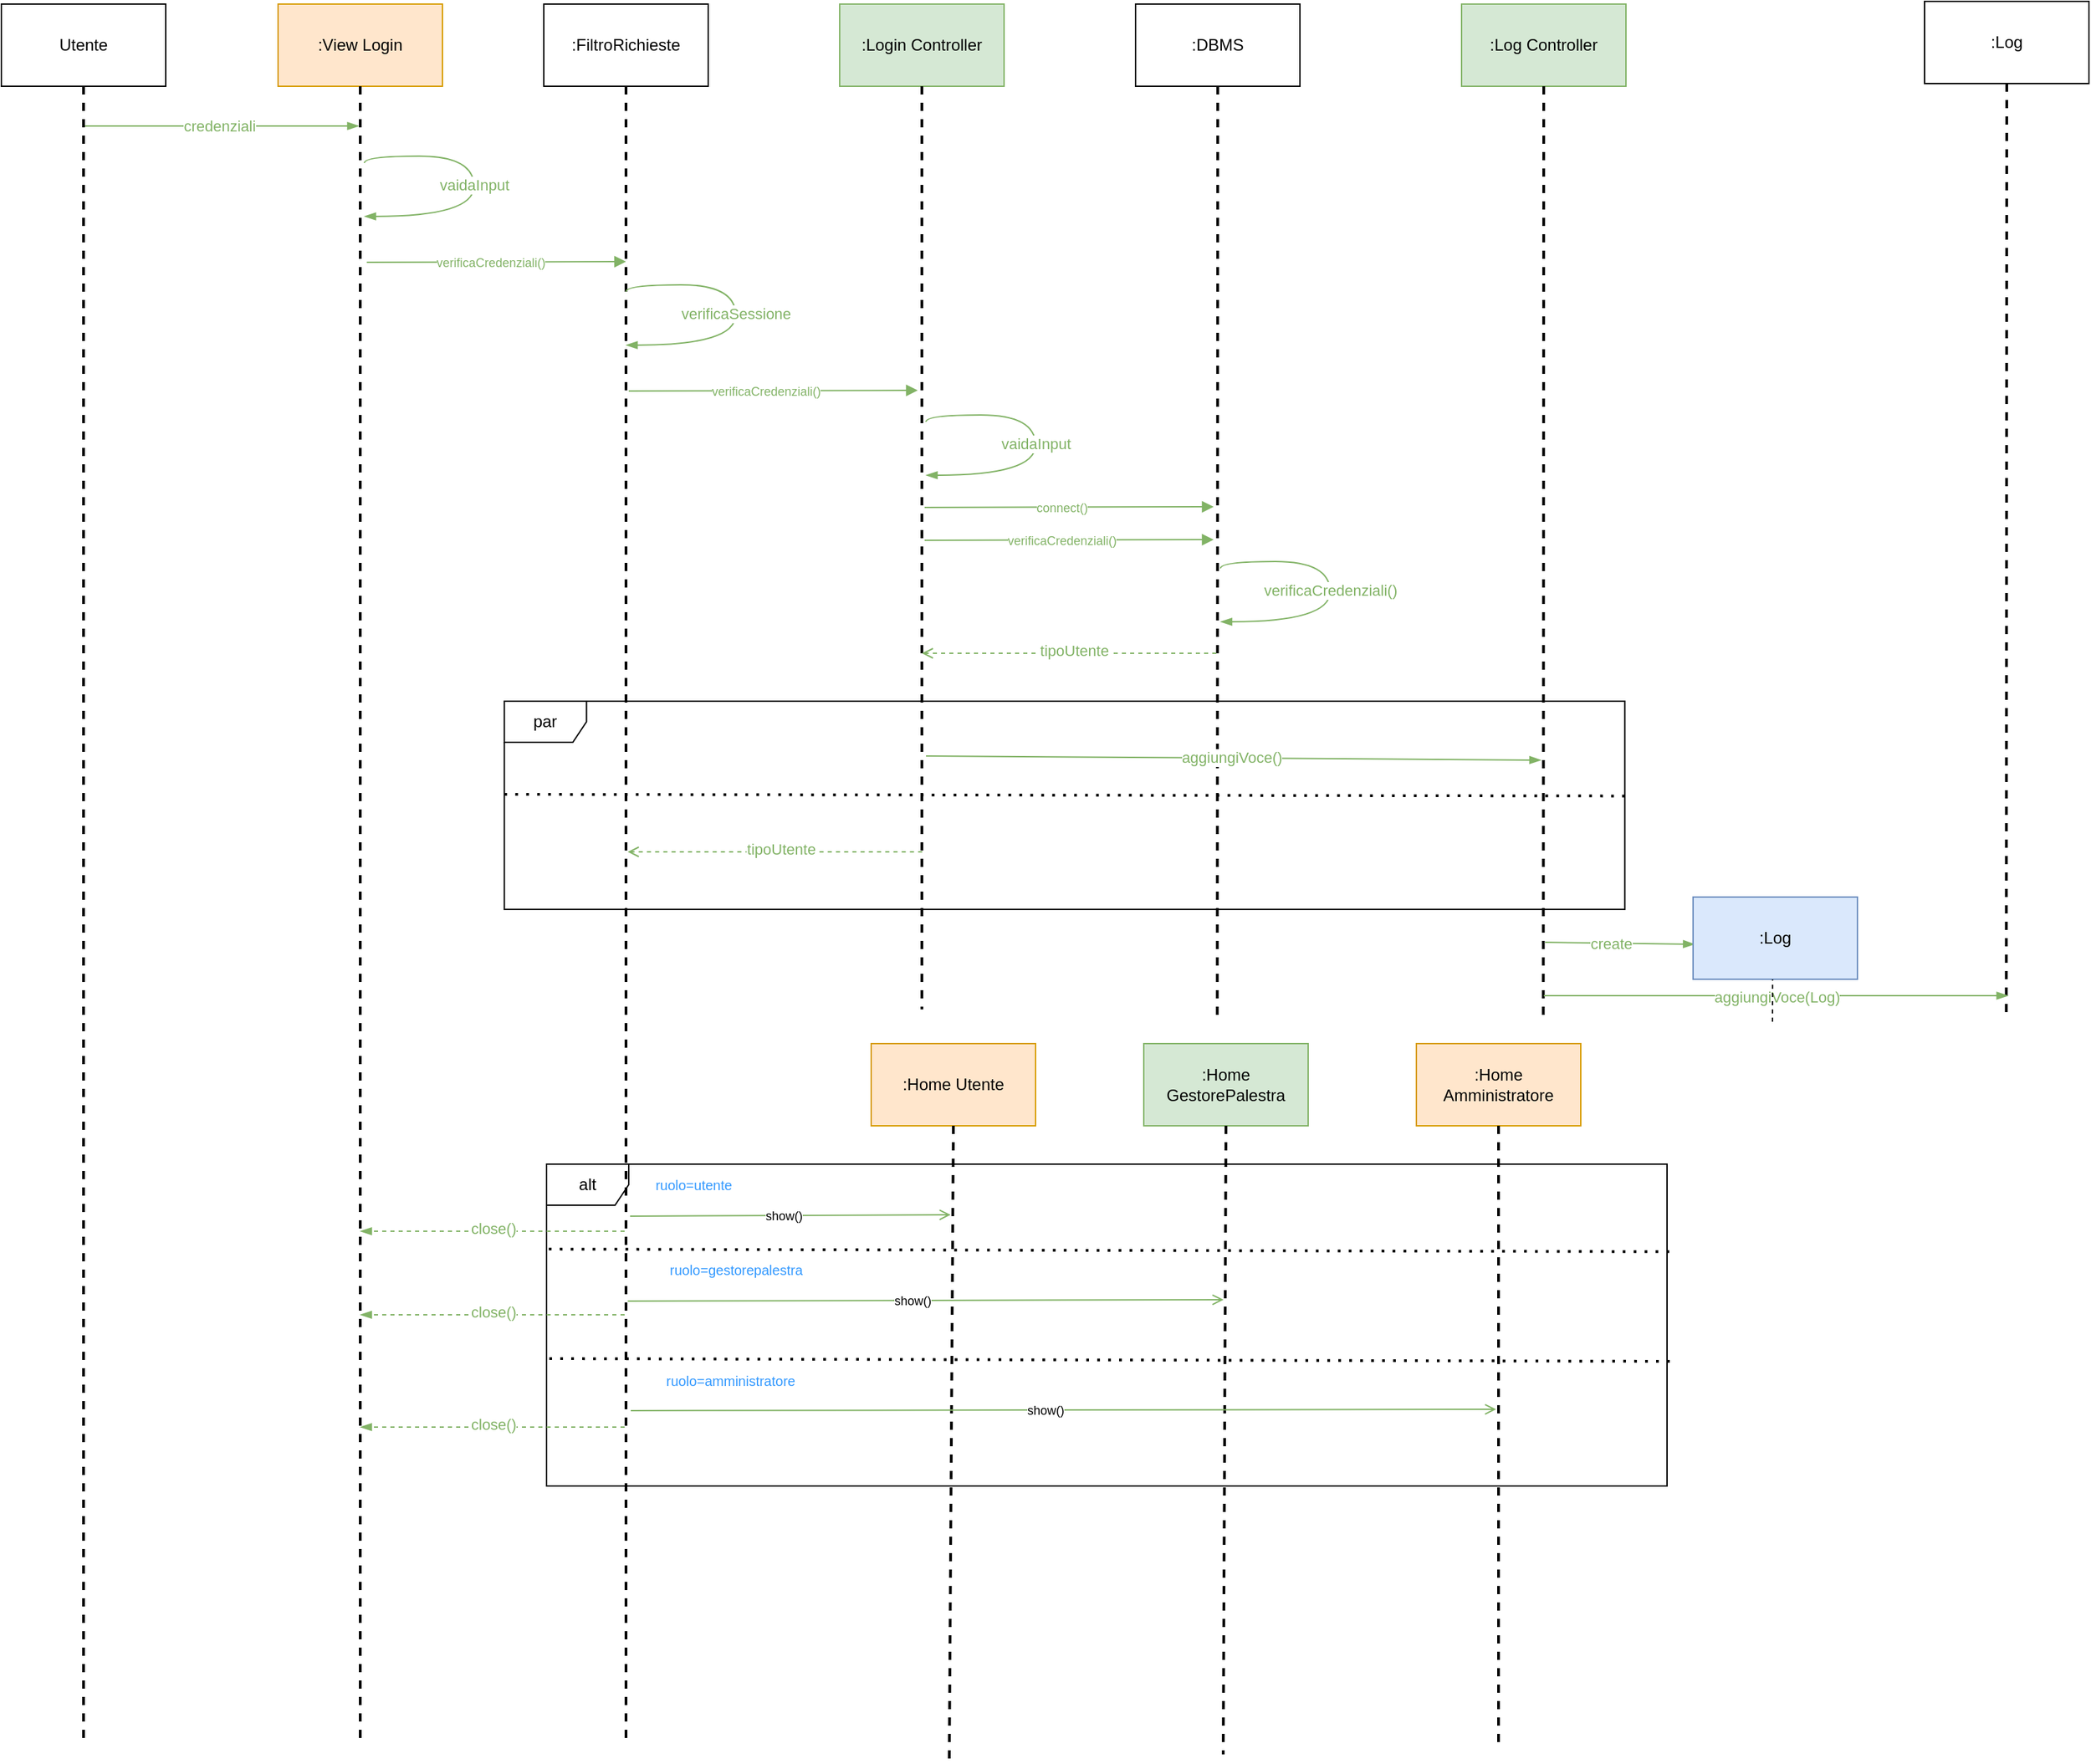 <mxfile version="24.5.4" type="github">
  <diagram name="Page-1" id="EPxynx0UfB42RSRP4SbU">
    <mxGraphModel dx="2422" dy="1177" grid="0" gridSize="10" guides="1" tooltips="1" connect="1" arrows="1" fold="1" page="0" pageScale="1" pageWidth="850" pageHeight="1100" math="0" shadow="0">
      <root>
        <mxCell id="0" />
        <mxCell id="1" parent="0" />
        <mxCell id="0pTQHXL1jcQkz84mhPLr-1" value=":View Login" style="rounded=0;whiteSpace=wrap;html=1;fillColor=#ffe6cc;strokeColor=#d79b00;" parent="1" vertex="1">
          <mxGeometry x="40" y="40" width="120" height="60" as="geometry" />
        </mxCell>
        <mxCell id="0pTQHXL1jcQkz84mhPLr-2" value=":Login Controller" style="rounded=0;whiteSpace=wrap;html=1;fillColor=#d5e8d4;strokeColor=#82b366;" parent="1" vertex="1">
          <mxGeometry x="450" y="40" width="120" height="60" as="geometry" />
        </mxCell>
        <mxCell id="0pTQHXL1jcQkz84mhPLr-3" value="" style="endArrow=none;dashed=1;html=1;strokeWidth=2;rounded=0;exitX=0.5;exitY=1;exitDx=0;exitDy=0;" parent="1" source="0pTQHXL1jcQkz84mhPLr-1" edge="1">
          <mxGeometry width="50" height="50" relative="1" as="geometry">
            <mxPoint x="92" y="148" as="sourcePoint" />
            <mxPoint x="100" y="1307" as="targetPoint" />
          </mxGeometry>
        </mxCell>
        <mxCell id="0pTQHXL1jcQkz84mhPLr-4" value="" style="endArrow=none;dashed=1;html=1;strokeWidth=2;rounded=0;" parent="1" source="0pTQHXL1jcQkz84mhPLr-2" edge="1">
          <mxGeometry width="50" height="50" relative="1" as="geometry">
            <mxPoint x="509.5" y="104" as="sourcePoint" />
            <mxPoint x="510" y="774" as="targetPoint" />
          </mxGeometry>
        </mxCell>
        <mxCell id="0pTQHXL1jcQkz84mhPLr-7" value="" style="endArrow=block;html=1;rounded=0;fillColor=#d5e8d4;strokeColor=#82b366;endFill=1;exitX=0.126;exitY=0.067;exitDx=0;exitDy=0;exitPerimeter=0;" parent="1" edge="1">
          <mxGeometry width="50" height="50" relative="1" as="geometry">
            <mxPoint x="104.763" y="228.476" as="sourcePoint" />
            <mxPoint x="294" y="228" as="targetPoint" />
          </mxGeometry>
        </mxCell>
        <mxCell id="0pTQHXL1jcQkz84mhPLr-8" value="&lt;font color=&quot;#82b366&quot; style=&quot;font-size: 9px;&quot;&gt;verificaCredenziali()&lt;/font&gt;" style="edgeLabel;html=1;align=center;verticalAlign=middle;resizable=0;points=[];" parent="0pTQHXL1jcQkz84mhPLr-7" vertex="1" connectable="0">
          <mxGeometry x="-0.094" y="1" relative="1" as="geometry">
            <mxPoint x="4" as="offset" />
          </mxGeometry>
        </mxCell>
        <mxCell id="0pTQHXL1jcQkz84mhPLr-13" value=":Home Utente" style="rounded=0;whiteSpace=wrap;html=1;fillColor=#ffe6cc;strokeColor=#d79b00;" parent="1" vertex="1">
          <mxGeometry x="473" y="799" width="120" height="60" as="geometry" />
        </mxCell>
        <mxCell id="0pTQHXL1jcQkz84mhPLr-14" value="&lt;div&gt;:Home&lt;/div&gt;&lt;div&gt;GestorePalestra&lt;br&gt;&lt;/div&gt;" style="rounded=0;whiteSpace=wrap;html=1;fillColor=#d5e8d4;strokeColor=#82b366;" parent="1" vertex="1">
          <mxGeometry x="672" y="799" width="120" height="60" as="geometry" />
        </mxCell>
        <mxCell id="0pTQHXL1jcQkz84mhPLr-15" value="" style="endArrow=none;dashed=1;html=1;strokeWidth=2;rounded=0;exitX=0.5;exitY=1;exitDx=0;exitDy=0;" parent="1" source="0pTQHXL1jcQkz84mhPLr-13" edge="1">
          <mxGeometry width="50" height="50" relative="1" as="geometry">
            <mxPoint x="525" y="907" as="sourcePoint" />
            <mxPoint x="530" y="1322" as="targetPoint" />
          </mxGeometry>
        </mxCell>
        <mxCell id="0pTQHXL1jcQkz84mhPLr-16" value="" style="endArrow=none;dashed=1;html=1;strokeWidth=2;rounded=0;exitX=0.5;exitY=1;exitDx=0;exitDy=0;" parent="1" source="0pTQHXL1jcQkz84mhPLr-14" edge="1">
          <mxGeometry width="50" height="50" relative="1" as="geometry">
            <mxPoint x="732.5" y="864" as="sourcePoint" />
            <mxPoint x="730" y="1318" as="targetPoint" />
          </mxGeometry>
        </mxCell>
        <mxCell id="0pTQHXL1jcQkz84mhPLr-17" value=":Home Amministratore" style="rounded=0;whiteSpace=wrap;html=1;fillColor=#ffe6cc;strokeColor=#d79b00;" parent="1" vertex="1">
          <mxGeometry x="871" y="799" width="120" height="60" as="geometry" />
        </mxCell>
        <mxCell id="0pTQHXL1jcQkz84mhPLr-18" value="" style="endArrow=none;dashed=1;html=1;strokeWidth=2;rounded=0;exitX=0.5;exitY=1;exitDx=0;exitDy=0;" parent="1" source="0pTQHXL1jcQkz84mhPLr-17" edge="1">
          <mxGeometry width="50" height="50" relative="1" as="geometry">
            <mxPoint x="923" y="907" as="sourcePoint" />
            <mxPoint x="931" y="1313" as="targetPoint" />
          </mxGeometry>
        </mxCell>
        <mxCell id="0pTQHXL1jcQkz84mhPLr-19" value="alt" style="shape=umlFrame;whiteSpace=wrap;html=1;pointerEvents=0;" parent="1" vertex="1">
          <mxGeometry x="236" y="887" width="818" height="235" as="geometry" />
        </mxCell>
        <mxCell id="0pTQHXL1jcQkz84mhPLr-20" value="" style="endArrow=open;startArrow=none;html=1;rounded=0;startFill=0;endFill=0;fillColor=#d5e8d4;strokeColor=#82b366;" parent="1" edge="1">
          <mxGeometry width="50" height="50" relative="1" as="geometry">
            <mxPoint x="297" y="925" as="sourcePoint" />
            <mxPoint x="531" y="924" as="targetPoint" />
          </mxGeometry>
        </mxCell>
        <mxCell id="0pTQHXL1jcQkz84mhPLr-21" value="&lt;font style=&quot;font-size: 9px;&quot;&gt;show()&lt;/font&gt;" style="edgeLabel;html=1;align=center;verticalAlign=middle;resizable=0;points=[];" parent="0pTQHXL1jcQkz84mhPLr-20" vertex="1" connectable="0">
          <mxGeometry x="-0.043" y="1" relative="1" as="geometry">
            <mxPoint as="offset" />
          </mxGeometry>
        </mxCell>
        <mxCell id="0pTQHXL1jcQkz84mhPLr-22" value="" style="endArrow=none;dashed=1;html=1;dashPattern=1 3;strokeWidth=2;rounded=0;exitX=0.002;exitY=0.264;exitDx=0;exitDy=0;exitPerimeter=0;entryX=1.003;entryY=0.272;entryDx=0;entryDy=0;entryPerimeter=0;" parent="1" source="0pTQHXL1jcQkz84mhPLr-19" target="0pTQHXL1jcQkz84mhPLr-19" edge="1">
          <mxGeometry width="50" height="50" relative="1" as="geometry">
            <mxPoint x="603" y="1042" as="sourcePoint" />
            <mxPoint x="653" y="992" as="targetPoint" />
          </mxGeometry>
        </mxCell>
        <mxCell id="0pTQHXL1jcQkz84mhPLr-23" value="&lt;font color=&quot;#3399ff&quot; style=&quot;font-size: 10px;&quot;&gt;ruolo=utente&lt;/font&gt;" style="text;html=1;align=center;verticalAlign=middle;resizable=0;points=[];autosize=1;strokeColor=none;fillColor=none;" parent="1" vertex="1">
          <mxGeometry x="295.25" y="887" width="96" height="29" as="geometry" />
        </mxCell>
        <mxCell id="0pTQHXL1jcQkz84mhPLr-24" value="" style="endArrow=none;dashed=1;html=1;dashPattern=1 3;strokeWidth=2;rounded=0;exitX=0.002;exitY=0.264;exitDx=0;exitDy=0;exitPerimeter=0;entryX=1.003;entryY=0.272;entryDx=0;entryDy=0;entryPerimeter=0;" parent="1" edge="1">
          <mxGeometry width="50" height="50" relative="1" as="geometry">
            <mxPoint x="238" y="1029" as="sourcePoint" />
            <mxPoint x="1056" y="1031" as="targetPoint" />
          </mxGeometry>
        </mxCell>
        <mxCell id="0pTQHXL1jcQkz84mhPLr-25" value="" style="endArrow=open;startArrow=none;html=1;rounded=0;startFill=0;endFill=0;fillColor=#d5e8d4;strokeColor=#82b366;" parent="1" edge="1">
          <mxGeometry width="50" height="50" relative="1" as="geometry">
            <mxPoint x="295.25" y="987" as="sourcePoint" />
            <mxPoint x="730.25" y="986" as="targetPoint" />
          </mxGeometry>
        </mxCell>
        <mxCell id="0pTQHXL1jcQkz84mhPLr-26" value="&lt;font style=&quot;font-size: 9px;&quot;&gt;show()&lt;/font&gt;" style="edgeLabel;html=1;align=center;verticalAlign=middle;resizable=0;points=[];" parent="0pTQHXL1jcQkz84mhPLr-25" vertex="1" connectable="0">
          <mxGeometry x="-0.043" y="1" relative="1" as="geometry">
            <mxPoint as="offset" />
          </mxGeometry>
        </mxCell>
        <mxCell id="0pTQHXL1jcQkz84mhPLr-27" value="&lt;font color=&quot;#3399ff&quot; style=&quot;font-size: 10px;&quot;&gt;ruolo=gestorepalestra&lt;br&gt;&lt;/font&gt;" style="text;html=1;align=center;verticalAlign=middle;resizable=0;points=[];autosize=1;strokeColor=none;fillColor=none;" parent="1" vertex="1">
          <mxGeometry x="297.5" y="949" width="153" height="29" as="geometry" />
        </mxCell>
        <mxCell id="0pTQHXL1jcQkz84mhPLr-28" value="" style="endArrow=open;startArrow=none;html=1;rounded=0;startFill=0;endFill=0;fillColor=#d5e8d4;strokeColor=#82b366;" parent="1" edge="1">
          <mxGeometry width="50" height="50" relative="1" as="geometry">
            <mxPoint x="297.5" y="1067" as="sourcePoint" />
            <mxPoint x="929.25" y="1066" as="targetPoint" />
          </mxGeometry>
        </mxCell>
        <mxCell id="0pTQHXL1jcQkz84mhPLr-29" value="&lt;font style=&quot;font-size: 9px;&quot;&gt;show()&lt;/font&gt;" style="edgeLabel;html=1;align=center;verticalAlign=middle;resizable=0;points=[];" parent="0pTQHXL1jcQkz84mhPLr-28" vertex="1" connectable="0">
          <mxGeometry x="-0.043" y="1" relative="1" as="geometry">
            <mxPoint as="offset" />
          </mxGeometry>
        </mxCell>
        <mxCell id="0pTQHXL1jcQkz84mhPLr-30" value="&lt;font color=&quot;#3399ff&quot; style=&quot;font-size: 10px;&quot;&gt;ruolo=amministratore&lt;/font&gt;" style="text;html=1;align=center;verticalAlign=middle;resizable=0;points=[];autosize=1;strokeColor=none;fillColor=none;" parent="1" vertex="1">
          <mxGeometry x="314.25" y="1032" width="112" height="26" as="geometry" />
        </mxCell>
        <mxCell id="0pTQHXL1jcQkz84mhPLr-32" value="&lt;div&gt;Utente&lt;/div&gt;" style="rounded=0;whiteSpace=wrap;html=1;" parent="1" vertex="1">
          <mxGeometry x="-162" y="40" width="120" height="60" as="geometry" />
        </mxCell>
        <mxCell id="0pTQHXL1jcQkz84mhPLr-34" value="" style="endArrow=blockThin;html=1;rounded=0;endFill=1;fillColor=#d5e8d4;strokeColor=#82b366;" parent="1" edge="1">
          <mxGeometry width="50" height="50" relative="1" as="geometry">
            <mxPoint x="-102" y="129" as="sourcePoint" />
            <mxPoint x="99" y="129" as="targetPoint" />
          </mxGeometry>
        </mxCell>
        <mxCell id="0pTQHXL1jcQkz84mhPLr-35" value="&lt;font color=&quot;#82b366&quot;&gt;credenziali&lt;/font&gt;" style="edgeLabel;html=1;align=center;verticalAlign=middle;resizable=0;points=[];" parent="0pTQHXL1jcQkz84mhPLr-34" vertex="1" connectable="0">
          <mxGeometry x="-0.015" relative="1" as="geometry">
            <mxPoint as="offset" />
          </mxGeometry>
        </mxCell>
        <mxCell id="0pTQHXL1jcQkz84mhPLr-37" value="&lt;div&gt;:FiltroRichieste&lt;/div&gt;" style="rounded=0;whiteSpace=wrap;html=1;" parent="1" vertex="1">
          <mxGeometry x="234" y="40" width="120" height="60" as="geometry" />
        </mxCell>
        <mxCell id="0pTQHXL1jcQkz84mhPLr-40" value="" style="endArrow=none;dashed=1;html=1;strokeWidth=2;rounded=0;exitX=0.5;exitY=1;exitDx=0;exitDy=0;" parent="1" source="0pTQHXL1jcQkz84mhPLr-32" edge="1">
          <mxGeometry width="50" height="50" relative="1" as="geometry">
            <mxPoint x="-102.34" y="100" as="sourcePoint" />
            <mxPoint x="-102" y="1309" as="targetPoint" />
          </mxGeometry>
        </mxCell>
        <mxCell id="0pTQHXL1jcQkz84mhPLr-41" value="" style="endArrow=none;dashed=1;html=1;strokeWidth=2;rounded=0;exitX=0.5;exitY=1;exitDx=0;exitDy=0;" parent="1" source="0pTQHXL1jcQkz84mhPLr-37" edge="1">
          <mxGeometry width="50" height="50" relative="1" as="geometry">
            <mxPoint x="293.66" y="105" as="sourcePoint" />
            <mxPoint x="294" y="1307" as="targetPoint" />
          </mxGeometry>
        </mxCell>
        <mxCell id="0pTQHXL1jcQkz84mhPLr-47" value="" style="endArrow=blockThin;html=1;rounded=0;edgeStyle=orthogonalEdgeStyle;curved=1;endFill=1;strokeColor=#82B366;" parent="1" edge="1">
          <mxGeometry width="50" height="50" relative="1" as="geometry">
            <mxPoint x="103" y="156" as="sourcePoint" />
            <mxPoint x="103" y="195" as="targetPoint" />
            <Array as="points">
              <mxPoint x="103" y="151" />
              <mxPoint x="183" y="151" />
              <mxPoint x="183" y="195" />
            </Array>
          </mxGeometry>
        </mxCell>
        <mxCell id="0pTQHXL1jcQkz84mhPLr-48" value="&lt;font color=&quot;#82b366&quot;&gt;vaidaInput&lt;/font&gt;" style="edgeLabel;html=1;align=center;verticalAlign=middle;resizable=0;points=[];" parent="0pTQHXL1jcQkz84mhPLr-47" vertex="1" connectable="0">
          <mxGeometry x="0.009" relative="1" as="geometry">
            <mxPoint as="offset" />
          </mxGeometry>
        </mxCell>
        <mxCell id="0pTQHXL1jcQkz84mhPLr-49" value="" style="endArrow=blockThin;html=1;rounded=0;edgeStyle=orthogonalEdgeStyle;curved=1;endFill=1;strokeColor=#82B366;" parent="1" edge="1">
          <mxGeometry width="50" height="50" relative="1" as="geometry">
            <mxPoint x="294" y="249.97" as="sourcePoint" />
            <mxPoint x="294" y="288.97" as="targetPoint" />
            <Array as="points">
              <mxPoint x="294" y="244.97" />
              <mxPoint x="374" y="244.97" />
              <mxPoint x="374" y="288.97" />
            </Array>
          </mxGeometry>
        </mxCell>
        <mxCell id="0pTQHXL1jcQkz84mhPLr-50" value="&lt;font color=&quot;#82b366&quot;&gt;verificaSessione&lt;/font&gt;" style="edgeLabel;html=1;align=center;verticalAlign=middle;resizable=0;points=[];" parent="0pTQHXL1jcQkz84mhPLr-49" vertex="1" connectable="0">
          <mxGeometry x="0.009" relative="1" as="geometry">
            <mxPoint as="offset" />
          </mxGeometry>
        </mxCell>
        <mxCell id="0pTQHXL1jcQkz84mhPLr-51" value="" style="endArrow=block;html=1;rounded=0;fillColor=#d5e8d4;strokeColor=#82b366;endFill=1;exitX=0.126;exitY=0.067;exitDx=0;exitDy=0;exitPerimeter=0;" parent="1" edge="1">
          <mxGeometry width="50" height="50" relative="1" as="geometry">
            <mxPoint x="296" y="322.48" as="sourcePoint" />
            <mxPoint x="507" y="322" as="targetPoint" />
          </mxGeometry>
        </mxCell>
        <mxCell id="0pTQHXL1jcQkz84mhPLr-52" value="&lt;font color=&quot;#82b366&quot; style=&quot;font-size: 9px;&quot;&gt;verificaCredenziali()&lt;/font&gt;" style="edgeLabel;html=1;align=center;verticalAlign=middle;resizable=0;points=[];" parent="0pTQHXL1jcQkz84mhPLr-51" vertex="1" connectable="0">
          <mxGeometry x="-0.094" y="1" relative="1" as="geometry">
            <mxPoint x="4" as="offset" />
          </mxGeometry>
        </mxCell>
        <mxCell id="0pTQHXL1jcQkz84mhPLr-53" value="&lt;div&gt;:DBMS&lt;/div&gt;" style="rounded=0;whiteSpace=wrap;html=1;" parent="1" vertex="1">
          <mxGeometry x="666" y="40" width="120" height="60" as="geometry" />
        </mxCell>
        <mxCell id="0pTQHXL1jcQkz84mhPLr-54" value="" style="endArrow=none;dashed=1;html=1;strokeWidth=2;rounded=0;exitX=0.5;exitY=1;exitDx=0;exitDy=0;" parent="1" source="0pTQHXL1jcQkz84mhPLr-53" edge="1">
          <mxGeometry width="50" height="50" relative="1" as="geometry">
            <mxPoint x="725.66" y="105" as="sourcePoint" />
            <mxPoint x="725.66" y="784" as="targetPoint" />
          </mxGeometry>
        </mxCell>
        <mxCell id="0pTQHXL1jcQkz84mhPLr-55" value="" style="endArrow=blockThin;html=1;rounded=0;edgeStyle=orthogonalEdgeStyle;curved=1;endFill=1;strokeColor=#82B366;" parent="1" edge="1">
          <mxGeometry width="50" height="50" relative="1" as="geometry">
            <mxPoint x="728" y="452" as="sourcePoint" />
            <mxPoint x="728" y="491" as="targetPoint" />
            <Array as="points">
              <mxPoint x="728" y="447" />
              <mxPoint x="808" y="447" />
              <mxPoint x="808" y="491" />
            </Array>
          </mxGeometry>
        </mxCell>
        <mxCell id="0pTQHXL1jcQkz84mhPLr-56" value="&lt;font color=&quot;#82b366&quot;&gt;verificaCredenziali()&lt;/font&gt;" style="edgeLabel;html=1;align=center;verticalAlign=middle;resizable=0;points=[];" parent="0pTQHXL1jcQkz84mhPLr-55" vertex="1" connectable="0">
          <mxGeometry x="0.009" relative="1" as="geometry">
            <mxPoint as="offset" />
          </mxGeometry>
        </mxCell>
        <mxCell id="0pTQHXL1jcQkz84mhPLr-58" value="" style="endArrow=blockThin;html=1;rounded=0;edgeStyle=orthogonalEdgeStyle;curved=1;endFill=1;strokeColor=#82B366;" parent="1" edge="1">
          <mxGeometry width="50" height="50" relative="1" as="geometry">
            <mxPoint x="512.97" y="344.97" as="sourcePoint" />
            <mxPoint x="512.97" y="383.97" as="targetPoint" />
            <Array as="points">
              <mxPoint x="512.97" y="339.97" />
              <mxPoint x="592.97" y="339.97" />
              <mxPoint x="592.97" y="383.97" />
            </Array>
          </mxGeometry>
        </mxCell>
        <mxCell id="0pTQHXL1jcQkz84mhPLr-59" value="&lt;font color=&quot;#82b366&quot;&gt;vaidaInput&lt;/font&gt;" style="edgeLabel;html=1;align=center;verticalAlign=middle;resizable=0;points=[];" parent="0pTQHXL1jcQkz84mhPLr-58" vertex="1" connectable="0">
          <mxGeometry x="0.009" relative="1" as="geometry">
            <mxPoint as="offset" />
          </mxGeometry>
        </mxCell>
        <mxCell id="wcxyHPJkFOmuOUd7m39J-1" value="" style="endArrow=block;html=1;rounded=0;fillColor=#d5e8d4;strokeColor=#82b366;endFill=1;exitX=0.126;exitY=0.067;exitDx=0;exitDy=0;exitPerimeter=0;" edge="1" parent="1">
          <mxGeometry width="50" height="50" relative="1" as="geometry">
            <mxPoint x="512" y="431.48" as="sourcePoint" />
            <mxPoint x="723" y="431" as="targetPoint" />
          </mxGeometry>
        </mxCell>
        <mxCell id="wcxyHPJkFOmuOUd7m39J-2" value="&lt;font color=&quot;#82b366&quot; style=&quot;font-size: 9px;&quot;&gt;verificaCredenziali()&lt;/font&gt;" style="edgeLabel;html=1;align=center;verticalAlign=middle;resizable=0;points=[];" vertex="1" connectable="0" parent="wcxyHPJkFOmuOUd7m39J-1">
          <mxGeometry x="-0.094" y="1" relative="1" as="geometry">
            <mxPoint x="4" as="offset" />
          </mxGeometry>
        </mxCell>
        <mxCell id="wcxyHPJkFOmuOUd7m39J-3" value="" style="endArrow=block;html=1;rounded=0;fillColor=#d5e8d4;strokeColor=#82b366;endFill=1;exitX=0.126;exitY=0.067;exitDx=0;exitDy=0;exitPerimeter=0;" edge="1" parent="1">
          <mxGeometry width="50" height="50" relative="1" as="geometry">
            <mxPoint x="512" y="407.48" as="sourcePoint" />
            <mxPoint x="723" y="407" as="targetPoint" />
          </mxGeometry>
        </mxCell>
        <mxCell id="wcxyHPJkFOmuOUd7m39J-4" value="&lt;font color=&quot;#82b366&quot; style=&quot;font-size: 9px;&quot;&gt;connect()&lt;/font&gt;" style="edgeLabel;html=1;align=center;verticalAlign=middle;resizable=0;points=[];" vertex="1" connectable="0" parent="wcxyHPJkFOmuOUd7m39J-3">
          <mxGeometry x="-0.094" y="1" relative="1" as="geometry">
            <mxPoint x="4" as="offset" />
          </mxGeometry>
        </mxCell>
        <mxCell id="wcxyHPJkFOmuOUd7m39J-5" value="" style="endArrow=open;dashed=1;html=1;rounded=0;endFill=0;fillColor=#d5e8d4;strokeColor=#82b366;" edge="1" parent="1">
          <mxGeometry width="50" height="50" relative="1" as="geometry">
            <mxPoint x="725" y="514" as="sourcePoint" />
            <mxPoint x="510" y="514" as="targetPoint" />
          </mxGeometry>
        </mxCell>
        <mxCell id="wcxyHPJkFOmuOUd7m39J-6" value="&lt;font color=&quot;#82b366&quot;&gt;tipoUtente&lt;/font&gt;" style="edgeLabel;html=1;align=center;verticalAlign=middle;resizable=0;points=[];" vertex="1" connectable="0" parent="wcxyHPJkFOmuOUd7m39J-5">
          <mxGeometry x="-0.033" y="-2" relative="1" as="geometry">
            <mxPoint as="offset" />
          </mxGeometry>
        </mxCell>
        <mxCell id="wcxyHPJkFOmuOUd7m39J-8" value="par" style="shape=umlFrame;whiteSpace=wrap;html=1;pointerEvents=0;" vertex="1" parent="1">
          <mxGeometry x="205.19" y="549" width="818" height="152" as="geometry" />
        </mxCell>
        <mxCell id="wcxyHPJkFOmuOUd7m39J-11" value="" style="endArrow=none;dashed=1;html=1;dashPattern=1 3;strokeWidth=2;rounded=0;exitX=0.002;exitY=0.264;exitDx=0;exitDy=0;exitPerimeter=0;entryX=1.003;entryY=0.272;entryDx=0;entryDy=0;entryPerimeter=0;" edge="1" parent="1">
          <mxGeometry width="50" height="50" relative="1" as="geometry">
            <mxPoint x="205.186" y="616.998" as="sourcePoint" />
            <mxPoint x="1024.004" y="618.214" as="targetPoint" />
          </mxGeometry>
        </mxCell>
        <mxCell id="wcxyHPJkFOmuOUd7m39J-20" value="&lt;div&gt;:Log&lt;/div&gt;" style="rounded=0;whiteSpace=wrap;html=1;" vertex="1" parent="1">
          <mxGeometry x="1242" y="38" width="120" height="60" as="geometry" />
        </mxCell>
        <mxCell id="wcxyHPJkFOmuOUd7m39J-21" value="" style="endArrow=none;dashed=1;html=1;strokeWidth=2;rounded=0;exitX=0.5;exitY=1;exitDx=0;exitDy=0;" edge="1" source="wcxyHPJkFOmuOUd7m39J-20" parent="1">
          <mxGeometry width="50" height="50" relative="1" as="geometry">
            <mxPoint x="1301.66" y="103" as="sourcePoint" />
            <mxPoint x="1301.66" y="782" as="targetPoint" />
          </mxGeometry>
        </mxCell>
        <mxCell id="wcxyHPJkFOmuOUd7m39J-24" value="&lt;div&gt;:Log Controller&lt;br&gt;&lt;/div&gt;" style="rounded=0;whiteSpace=wrap;html=1;fillColor=#d5e8d4;strokeColor=#82b366;" vertex="1" parent="1">
          <mxGeometry x="904" y="40" width="120" height="60" as="geometry" />
        </mxCell>
        <mxCell id="wcxyHPJkFOmuOUd7m39J-25" value="" style="endArrow=none;dashed=1;html=1;strokeWidth=2;rounded=0;exitX=0.5;exitY=1;exitDx=0;exitDy=0;" edge="1" source="wcxyHPJkFOmuOUd7m39J-24" parent="1">
          <mxGeometry width="50" height="50" relative="1" as="geometry">
            <mxPoint x="963.66" y="105" as="sourcePoint" />
            <mxPoint x="963.66" y="784" as="targetPoint" />
          </mxGeometry>
        </mxCell>
        <mxCell id="wcxyHPJkFOmuOUd7m39J-26" value="" style="endArrow=blockThin;html=1;rounded=0;endFill=1;fillColor=#d5e8d4;strokeColor=#82b366;" edge="1" parent="1">
          <mxGeometry width="50" height="50" relative="1" as="geometry">
            <mxPoint x="513" y="589" as="sourcePoint" />
            <mxPoint x="962" y="592" as="targetPoint" />
          </mxGeometry>
        </mxCell>
        <mxCell id="wcxyHPJkFOmuOUd7m39J-27" value="&lt;font color=&quot;#82b366&quot;&gt;aggiungiVoce()&lt;/font&gt;" style="edgeLabel;html=1;align=center;verticalAlign=middle;resizable=0;points=[];" vertex="1" connectable="0" parent="wcxyHPJkFOmuOUd7m39J-26">
          <mxGeometry x="-0.007" y="1" relative="1" as="geometry">
            <mxPoint as="offset" />
          </mxGeometry>
        </mxCell>
        <mxCell id="wcxyHPJkFOmuOUd7m39J-28" value="" style="endArrow=open;dashed=1;html=1;rounded=0;endFill=0;fillColor=#d5e8d4;strokeColor=#82b366;" edge="1" parent="1">
          <mxGeometry width="50" height="50" relative="1" as="geometry">
            <mxPoint x="510.25" y="659" as="sourcePoint" />
            <mxPoint x="295.25" y="659" as="targetPoint" />
          </mxGeometry>
        </mxCell>
        <mxCell id="wcxyHPJkFOmuOUd7m39J-29" value="&lt;font color=&quot;#82b366&quot;&gt;tipoUtente&lt;/font&gt;" style="edgeLabel;html=1;align=center;verticalAlign=middle;resizable=0;points=[];" vertex="1" connectable="0" parent="wcxyHPJkFOmuOUd7m39J-28">
          <mxGeometry x="-0.033" y="-2" relative="1" as="geometry">
            <mxPoint as="offset" />
          </mxGeometry>
        </mxCell>
        <mxCell id="wcxyHPJkFOmuOUd7m39J-30" value="" style="endArrow=blockThin;html=1;rounded=0;fillColor=#d5e8d4;strokeColor=#82b366;endFill=1;entryX=0.01;entryY=0.574;entryDx=0;entryDy=0;entryPerimeter=0;" edge="1" parent="1" target="wcxyHPJkFOmuOUd7m39J-31">
          <mxGeometry width="50" height="50" relative="1" as="geometry">
            <mxPoint x="965" y="725" as="sourcePoint" />
            <mxPoint x="1002" y="725" as="targetPoint" />
          </mxGeometry>
        </mxCell>
        <mxCell id="wcxyHPJkFOmuOUd7m39J-32" value="&lt;font color=&quot;#82b366&quot;&gt;create&lt;/font&gt;" style="edgeLabel;html=1;align=center;verticalAlign=middle;resizable=0;points=[];" vertex="1" connectable="0" parent="wcxyHPJkFOmuOUd7m39J-30">
          <mxGeometry x="-0.118" relative="1" as="geometry">
            <mxPoint as="offset" />
          </mxGeometry>
        </mxCell>
        <mxCell id="wcxyHPJkFOmuOUd7m39J-31" value=":Log" style="rounded=0;whiteSpace=wrap;html=1;fillColor=#dae8fc;strokeColor=#6c8ebf;" vertex="1" parent="1">
          <mxGeometry x="1073" y="692" width="120" height="60" as="geometry" />
        </mxCell>
        <mxCell id="wcxyHPJkFOmuOUd7m39J-33" value="" style="endArrow=blockThin;html=1;rounded=0;fillColor=#d5e8d4;strokeColor=#82b366;endFill=1;" edge="1" parent="1">
          <mxGeometry width="50" height="50" relative="1" as="geometry">
            <mxPoint x="964" y="764" as="sourcePoint" />
            <mxPoint x="1303" y="764" as="targetPoint" />
          </mxGeometry>
        </mxCell>
        <mxCell id="wcxyHPJkFOmuOUd7m39J-34" value="&lt;font color=&quot;#82b366&quot;&gt;aggiungiVoce(Log)&lt;/font&gt;" style="edgeLabel;html=1;align=center;verticalAlign=middle;resizable=0;points=[];" vertex="1" connectable="0" parent="wcxyHPJkFOmuOUd7m39J-33">
          <mxGeometry x="-0.118" relative="1" as="geometry">
            <mxPoint x="20" y="1" as="offset" />
          </mxGeometry>
        </mxCell>
        <mxCell id="wcxyHPJkFOmuOUd7m39J-37" value="" style="endArrow=none;dashed=1;html=1;rounded=0;entryX=0.484;entryY=1.004;entryDx=0;entryDy=0;entryPerimeter=0;" edge="1" parent="1" target="wcxyHPJkFOmuOUd7m39J-31">
          <mxGeometry width="50" height="50" relative="1" as="geometry">
            <mxPoint x="1131" y="783" as="sourcePoint" />
            <mxPoint x="1039" y="777" as="targetPoint" />
          </mxGeometry>
        </mxCell>
        <mxCell id="wcxyHPJkFOmuOUd7m39J-38" value="" style="endArrow=blockThin;html=1;rounded=0;endFill=1;fillColor=#d5e8d4;strokeColor=#82b366;dashed=1;" edge="1" parent="1">
          <mxGeometry width="50" height="50" relative="1" as="geometry">
            <mxPoint x="293" y="936" as="sourcePoint" />
            <mxPoint x="100" y="936" as="targetPoint" />
          </mxGeometry>
        </mxCell>
        <mxCell id="wcxyHPJkFOmuOUd7m39J-39" value="&lt;font color=&quot;#82b366&quot;&gt;close()&lt;/font&gt;" style="edgeLabel;html=1;align=center;verticalAlign=middle;resizable=0;points=[];" vertex="1" connectable="0" parent="wcxyHPJkFOmuOUd7m39J-38">
          <mxGeometry x="-0.005" y="-2" relative="1" as="geometry">
            <mxPoint as="offset" />
          </mxGeometry>
        </mxCell>
        <mxCell id="wcxyHPJkFOmuOUd7m39J-40" value="" style="endArrow=blockThin;html=1;rounded=0;endFill=1;fillColor=#d5e8d4;strokeColor=#82b366;dashed=1;" edge="1" parent="1">
          <mxGeometry width="50" height="50" relative="1" as="geometry">
            <mxPoint x="293" y="997" as="sourcePoint" />
            <mxPoint x="100" y="997" as="targetPoint" />
          </mxGeometry>
        </mxCell>
        <mxCell id="wcxyHPJkFOmuOUd7m39J-41" value="&lt;font color=&quot;#82b366&quot;&gt;close()&lt;/font&gt;" style="edgeLabel;html=1;align=center;verticalAlign=middle;resizable=0;points=[];" vertex="1" connectable="0" parent="wcxyHPJkFOmuOUd7m39J-40">
          <mxGeometry x="-0.005" y="-2" relative="1" as="geometry">
            <mxPoint as="offset" />
          </mxGeometry>
        </mxCell>
        <mxCell id="wcxyHPJkFOmuOUd7m39J-42" value="" style="endArrow=blockThin;html=1;rounded=0;endFill=1;fillColor=#d5e8d4;strokeColor=#82b366;dashed=1;" edge="1" parent="1">
          <mxGeometry width="50" height="50" relative="1" as="geometry">
            <mxPoint x="293" y="1079" as="sourcePoint" />
            <mxPoint x="100" y="1079" as="targetPoint" />
          </mxGeometry>
        </mxCell>
        <mxCell id="wcxyHPJkFOmuOUd7m39J-43" value="&lt;font color=&quot;#82b366&quot;&gt;close()&lt;/font&gt;" style="edgeLabel;html=1;align=center;verticalAlign=middle;resizable=0;points=[];" vertex="1" connectable="0" parent="wcxyHPJkFOmuOUd7m39J-42">
          <mxGeometry x="-0.005" y="-2" relative="1" as="geometry">
            <mxPoint as="offset" />
          </mxGeometry>
        </mxCell>
      </root>
    </mxGraphModel>
  </diagram>
</mxfile>
